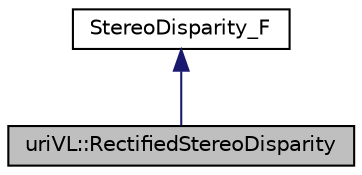 digraph "uriVL::RectifiedStereoDisparity"
{
  edge [fontname="Helvetica",fontsize="10",labelfontname="Helvetica",labelfontsize="10"];
  node [fontname="Helvetica",fontsize="10",shape=record];
  Node1 [label="uriVL::RectifiedStereoDisparity",height=0.2,width=0.4,color="black", fillcolor="grey75", style="filled", fontcolor="black"];
  Node2 -> Node1 [dir="back",color="midnightblue",fontsize="10",style="solid",fontname="Helvetica"];
  Node2 [label="StereoDisparity_F",height=0.2,width=0.4,color="black", fillcolor="white", style="filled",URL="$classStereoDisparity__F.html"];
}
